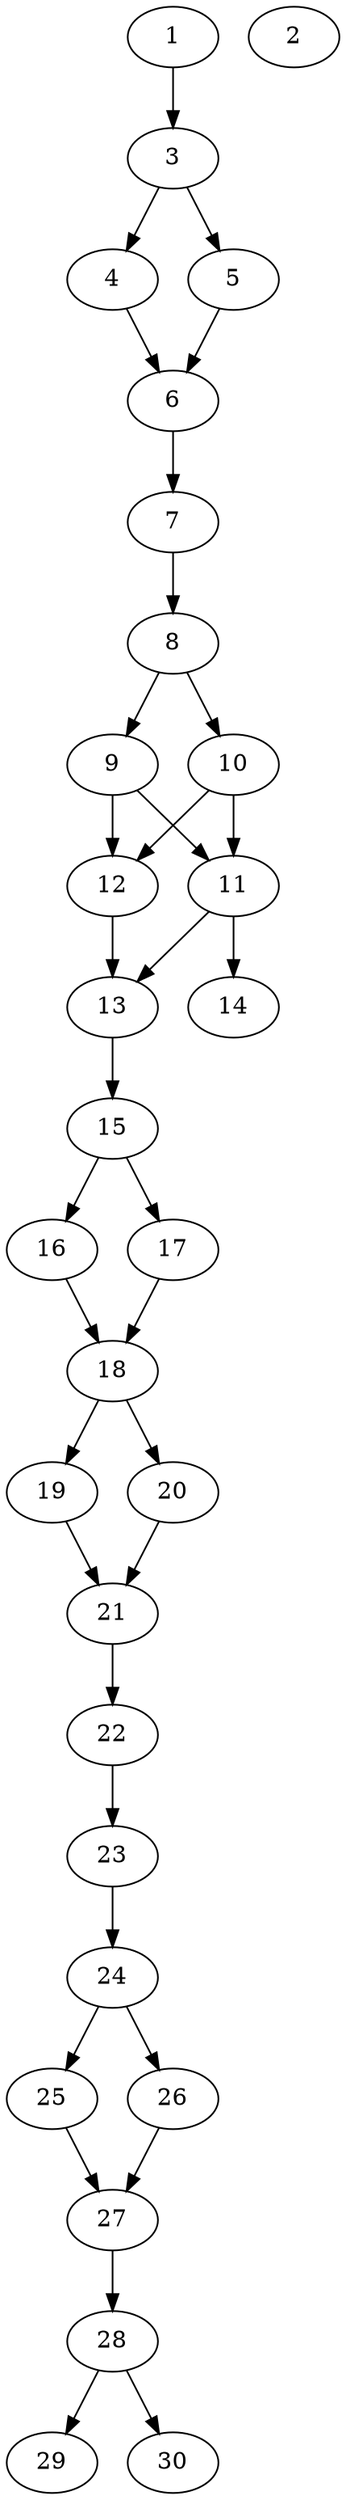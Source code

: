 // DAG automatically generated by daggen at Thu Oct  3 14:04:19 2019
// ./daggen --dot -n 30 --ccr 0.4 --fat 0.3 --regular 0.5 --density 0.9 --mindata 5242880 --maxdata 52428800 
digraph G {
  1 [size="112304640", alpha="0.13", expect_size="44921856"] 
  1 -> 3 [size ="44921856"]
  2 [size="77639680", alpha="0.17", expect_size="31055872"] 
  3 [size="42859520", alpha="0.13", expect_size="17143808"] 
  3 -> 4 [size ="17143808"]
  3 -> 5 [size ="17143808"]
  4 [size="92776960", alpha="0.19", expect_size="37110784"] 
  4 -> 6 [size ="37110784"]
  5 [size="61381120", alpha="0.01", expect_size="24552448"] 
  5 -> 6 [size ="24552448"]
  6 [size="65707520", alpha="0.00", expect_size="26283008"] 
  6 -> 7 [size ="26283008"]
  7 [size="40798720", alpha="0.13", expect_size="16319488"] 
  7 -> 8 [size ="16319488"]
  8 [size="51507200", alpha="0.17", expect_size="20602880"] 
  8 -> 9 [size ="20602880"]
  8 -> 10 [size ="20602880"]
  9 [size="63080960", alpha="0.01", expect_size="25232384"] 
  9 -> 11 [size ="25232384"]
  9 -> 12 [size ="25232384"]
  10 [size="24949760", alpha="0.06", expect_size="9979904"] 
  10 -> 11 [size ="9979904"]
  10 -> 12 [size ="9979904"]
  11 [size="98703360", alpha="0.09", expect_size="39481344"] 
  11 -> 13 [size ="39481344"]
  11 -> 14 [size ="39481344"]
  12 [size="55439360", alpha="0.18", expect_size="22175744"] 
  12 -> 13 [size ="22175744"]
  13 [size="38341120", alpha="0.12", expect_size="15336448"] 
  13 -> 15 [size ="15336448"]
  14 [size="113994240", alpha="0.18", expect_size="45597696"] 
  15 [size="105827840", alpha="0.12", expect_size="42331136"] 
  15 -> 16 [size ="42331136"]
  15 -> 17 [size ="42331136"]
  16 [size="110269440", alpha="0.01", expect_size="44107776"] 
  16 -> 18 [size ="44107776"]
  17 [size="111127040", alpha="0.16", expect_size="44450816"] 
  17 -> 18 [size ="44450816"]
  18 [size="72483840", alpha="0.10", expect_size="28993536"] 
  18 -> 19 [size ="28993536"]
  18 -> 20 [size ="28993536"]
  19 [size="53770240", alpha="0.11", expect_size="21508096"] 
  19 -> 21 [size ="21508096"]
  20 [size="59788800", alpha="0.01", expect_size="23915520"] 
  20 -> 21 [size ="23915520"]
  21 [size="92367360", alpha="0.08", expect_size="36946944"] 
  21 -> 22 [size ="36946944"]
  22 [size="28679680", alpha="0.05", expect_size="11471872"] 
  22 -> 23 [size ="11471872"]
  23 [size="17448960", alpha="0.08", expect_size="6979584"] 
  23 -> 24 [size ="6979584"]
  24 [size="86906880", alpha="0.04", expect_size="34762752"] 
  24 -> 25 [size ="34762752"]
  24 -> 26 [size ="34762752"]
  25 [size="74414080", alpha="0.08", expect_size="29765632"] 
  25 -> 27 [size ="29765632"]
  26 [size="26519040", alpha="0.01", expect_size="10607616"] 
  26 -> 27 [size ="10607616"]
  27 [size="33415680", alpha="0.19", expect_size="13366272"] 
  27 -> 28 [size ="13366272"]
  28 [size="128729600", alpha="0.03", expect_size="51491840"] 
  28 -> 29 [size ="51491840"]
  28 -> 30 [size ="51491840"]
  29 [size="70545920", alpha="0.16", expect_size="28218368"] 
  30 [size="19315200", alpha="0.11", expect_size="7726080"] 
}
